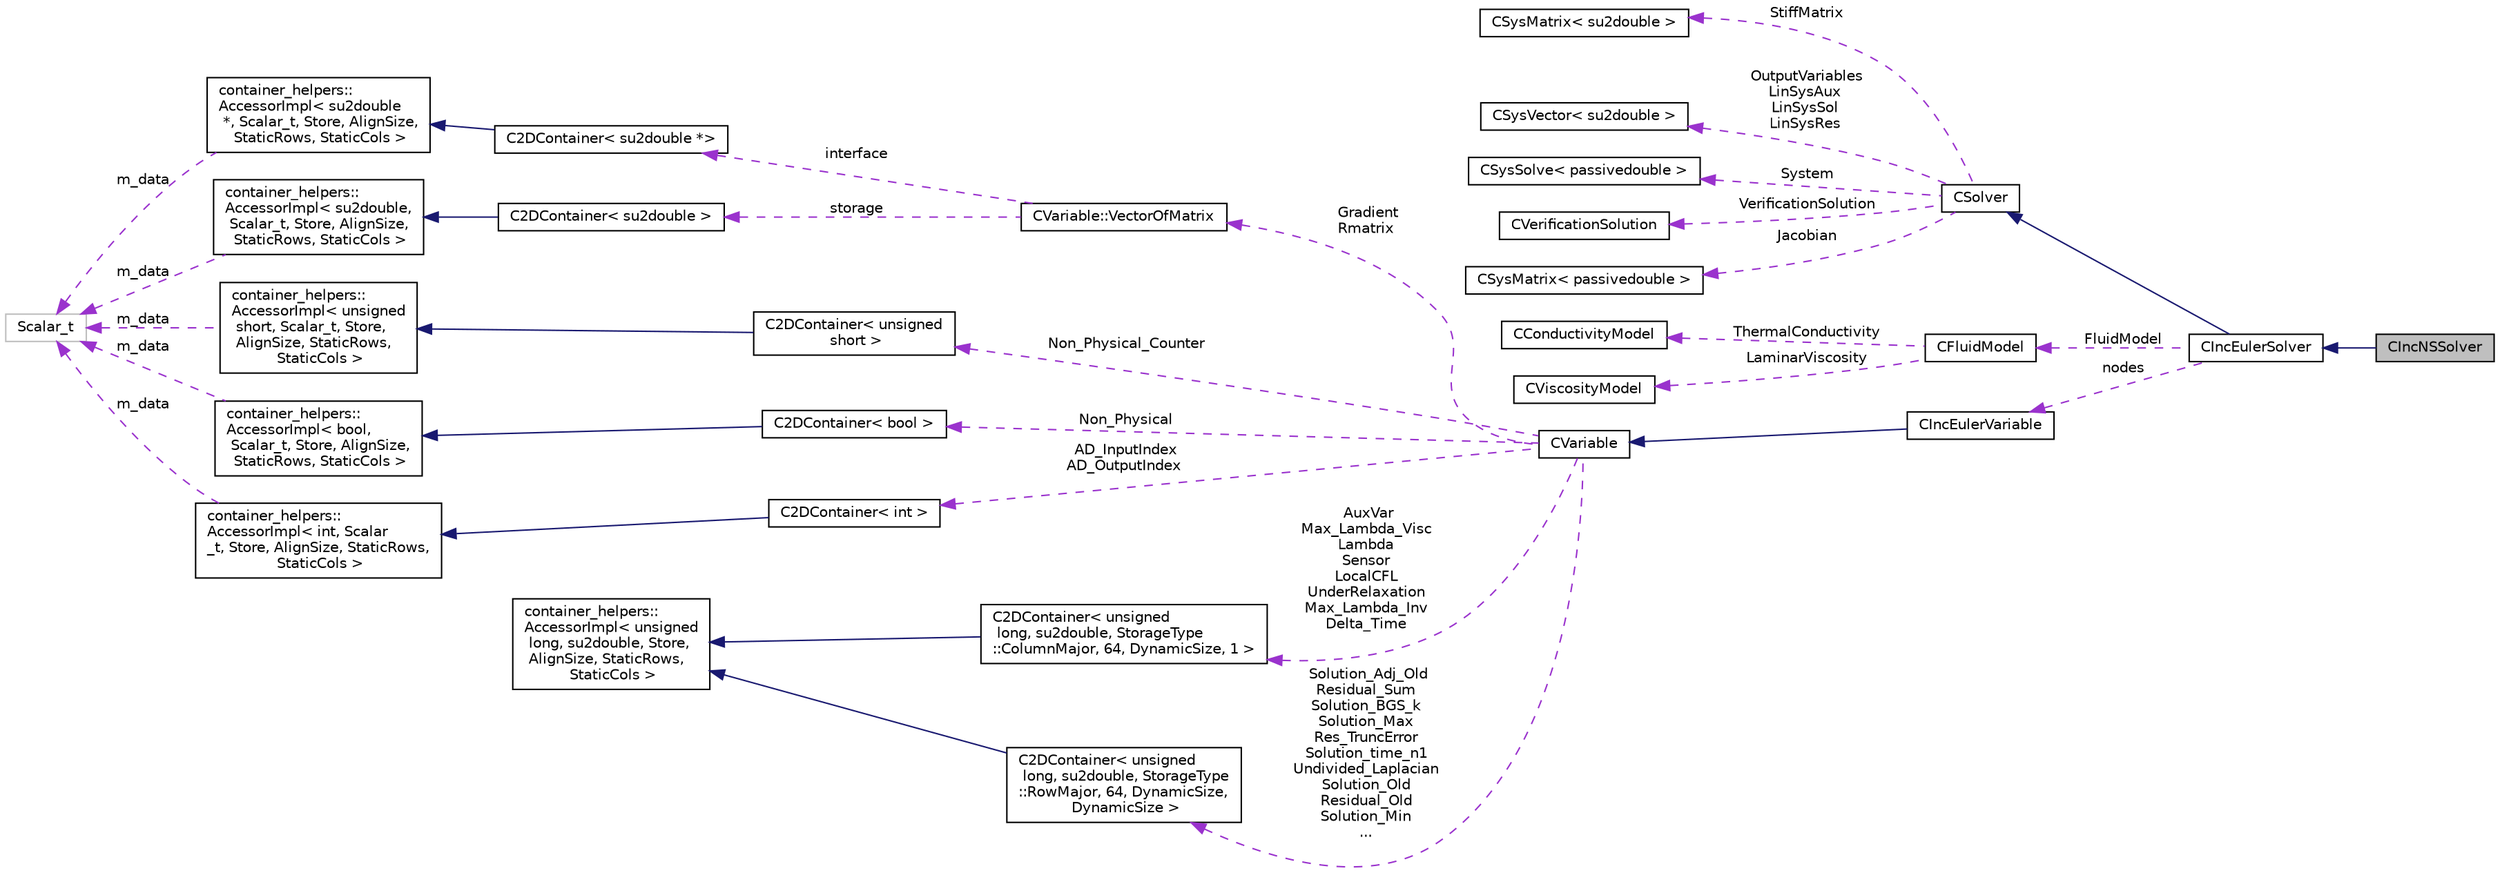 digraph "CIncNSSolver"
{
  edge [fontname="Helvetica",fontsize="10",labelfontname="Helvetica",labelfontsize="10"];
  node [fontname="Helvetica",fontsize="10",shape=record];
  rankdir="LR";
  Node3 [label="CIncNSSolver",height=0.2,width=0.4,color="black", fillcolor="grey75", style="filled", fontcolor="black"];
  Node4 -> Node3 [dir="back",color="midnightblue",fontsize="10",style="solid",fontname="Helvetica"];
  Node4 [label="CIncEulerSolver",height=0.2,width=0.4,color="black", fillcolor="white", style="filled",URL="$class_c_inc_euler_solver.html",tooltip="Main class for defining the incompressible Euler flow solver. "];
  Node5 -> Node4 [dir="back",color="midnightblue",fontsize="10",style="solid",fontname="Helvetica"];
  Node5 [label="CSolver",height=0.2,width=0.4,color="black", fillcolor="white", style="filled",URL="$class_c_solver.html",tooltip="Main class for defining the PDE solution, it requires a child class for each particular solver (Euler..."];
  Node6 -> Node5 [dir="back",color="darkorchid3",fontsize="10",style="dashed",label=" StiffMatrix" ,fontname="Helvetica"];
  Node6 [label="CSysMatrix\< su2double \>",height=0.2,width=0.4,color="black", fillcolor="white", style="filled",URL="$class_c_sys_matrix.html"];
  Node7 -> Node5 [dir="back",color="darkorchid3",fontsize="10",style="dashed",label=" OutputVariables\nLinSysAux\nLinSysSol\nLinSysRes" ,fontname="Helvetica"];
  Node7 [label="CSysVector\< su2double \>",height=0.2,width=0.4,color="black", fillcolor="white", style="filled",URL="$class_c_sys_vector.html"];
  Node8 -> Node5 [dir="back",color="darkorchid3",fontsize="10",style="dashed",label=" System" ,fontname="Helvetica"];
  Node8 [label="CSysSolve\< passivedouble \>",height=0.2,width=0.4,color="black", fillcolor="white", style="filled",URL="$class_c_sys_solve.html"];
  Node9 -> Node5 [dir="back",color="darkorchid3",fontsize="10",style="dashed",label=" VerificationSolution" ,fontname="Helvetica"];
  Node9 [label="CVerificationSolution",height=0.2,width=0.4,color="black", fillcolor="white", style="filled",URL="$class_c_verification_solution.html",tooltip="Class for holding verification PDE solutions, e.g., phi = phi(x,y,z,t), used for initial conditions..."];
  Node10 -> Node5 [dir="back",color="darkorchid3",fontsize="10",style="dashed",label=" Jacobian" ,fontname="Helvetica"];
  Node10 [label="CSysMatrix\< passivedouble \>",height=0.2,width=0.4,color="black", fillcolor="white", style="filled",URL="$class_c_sys_matrix.html"];
  Node11 -> Node4 [dir="back",color="darkorchid3",fontsize="10",style="dashed",label=" FluidModel" ,fontname="Helvetica"];
  Node11 [label="CFluidModel",height=0.2,width=0.4,color="black", fillcolor="white", style="filled",URL="$class_c_fluid_model.html",tooltip="Main class for defining the Thermo-Physical Model a child class for each particular Model (Ideal-Gas..."];
  Node12 -> Node11 [dir="back",color="darkorchid3",fontsize="10",style="dashed",label=" ThermalConductivity" ,fontname="Helvetica"];
  Node12 [label="CConductivityModel",height=0.2,width=0.4,color="black", fillcolor="white", style="filled",URL="$class_c_conductivity_model.html"];
  Node13 -> Node11 [dir="back",color="darkorchid3",fontsize="10",style="dashed",label=" LaminarViscosity" ,fontname="Helvetica"];
  Node13 [label="CViscosityModel",height=0.2,width=0.4,color="black", fillcolor="white", style="filled",URL="$class_c_viscosity_model.html",tooltip="Main class for defining the Transport-Physical Model a child class for each particular Model (Power l..."];
  Node14 -> Node4 [dir="back",color="darkorchid3",fontsize="10",style="dashed",label=" nodes" ,fontname="Helvetica"];
  Node14 [label="CIncEulerVariable",height=0.2,width=0.4,color="black", fillcolor="white", style="filled",URL="$class_c_inc_euler_variable.html",tooltip="Class for defining the variables of the incompressible Euler solver. "];
  Node15 -> Node14 [dir="back",color="midnightblue",fontsize="10",style="solid",fontname="Helvetica"];
  Node15 [label="CVariable",height=0.2,width=0.4,color="black", fillcolor="white", style="filled",URL="$class_c_variable.html",tooltip="Main class for defining the variables. "];
  Node16 -> Node15 [dir="back",color="darkorchid3",fontsize="10",style="dashed",label=" Gradient\nRmatrix" ,fontname="Helvetica"];
  Node16 [label="CVariable::VectorOfMatrix",height=0.2,width=0.4,color="black", fillcolor="white", style="filled",URL="$struct_c_variable_1_1_vector_of_matrix.html"];
  Node17 -> Node16 [dir="back",color="darkorchid3",fontsize="10",style="dashed",label=" interface" ,fontname="Helvetica"];
  Node17 [label="C2DContainer\< su2double *\>",height=0.2,width=0.4,color="black", fillcolor="white", style="filled",URL="$class_c2_d_container.html"];
  Node18 -> Node17 [dir="back",color="midnightblue",fontsize="10",style="solid",fontname="Helvetica"];
  Node18 [label="container_helpers::\lAccessorImpl\< su2double\l *, Scalar_t, Store, AlignSize,\l StaticRows, StaticCols \>",height=0.2,width=0.4,color="black", fillcolor="white", style="filled",URL="$classcontainer__helpers_1_1_accessor_impl.html"];
  Node19 -> Node18 [dir="back",color="darkorchid3",fontsize="10",style="dashed",label=" m_data" ,fontname="Helvetica"];
  Node19 [label="Scalar_t",height=0.2,width=0.4,color="grey75", fillcolor="white", style="filled"];
  Node20 -> Node16 [dir="back",color="darkorchid3",fontsize="10",style="dashed",label=" storage" ,fontname="Helvetica"];
  Node20 [label="C2DContainer\< su2double \>",height=0.2,width=0.4,color="black", fillcolor="white", style="filled",URL="$class_c2_d_container.html"];
  Node21 -> Node20 [dir="back",color="midnightblue",fontsize="10",style="solid",fontname="Helvetica"];
  Node21 [label="container_helpers::\lAccessorImpl\< su2double,\l Scalar_t, Store, AlignSize,\l StaticRows, StaticCols \>",height=0.2,width=0.4,color="black", fillcolor="white", style="filled",URL="$classcontainer__helpers_1_1_accessor_impl.html"];
  Node19 -> Node21 [dir="back",color="darkorchid3",fontsize="10",style="dashed",label=" m_data" ,fontname="Helvetica"];
  Node22 -> Node15 [dir="back",color="darkorchid3",fontsize="10",style="dashed",label=" Non_Physical_Counter" ,fontname="Helvetica"];
  Node22 [label="C2DContainer\< unsigned\l short \>",height=0.2,width=0.4,color="black", fillcolor="white", style="filled",URL="$class_c2_d_container.html"];
  Node23 -> Node22 [dir="back",color="midnightblue",fontsize="10",style="solid",fontname="Helvetica"];
  Node23 [label="container_helpers::\lAccessorImpl\< unsigned\l short, Scalar_t, Store,\l AlignSize, StaticRows,\l StaticCols \>",height=0.2,width=0.4,color="black", fillcolor="white", style="filled",URL="$classcontainer__helpers_1_1_accessor_impl.html"];
  Node19 -> Node23 [dir="back",color="darkorchid3",fontsize="10",style="dashed",label=" m_data" ,fontname="Helvetica"];
  Node24 -> Node15 [dir="back",color="darkorchid3",fontsize="10",style="dashed",label=" AuxVar\nMax_Lambda_Visc\nLambda\nSensor\nLocalCFL\nUnderRelaxation\nMax_Lambda_Inv\nDelta_Time" ,fontname="Helvetica"];
  Node24 [label="C2DContainer\< unsigned\l long, su2double, StorageType\l::ColumnMajor, 64, DynamicSize, 1 \>",height=0.2,width=0.4,color="black", fillcolor="white", style="filled",URL="$class_c2_d_container.html"];
  Node25 -> Node24 [dir="back",color="midnightblue",fontsize="10",style="solid",fontname="Helvetica"];
  Node25 [label="container_helpers::\lAccessorImpl\< unsigned\l long, su2double, Store,\l AlignSize, StaticRows,\l StaticCols \>",height=0.2,width=0.4,color="black", fillcolor="white", style="filled",URL="$classcontainer__helpers_1_1_accessor_impl.html"];
  Node26 -> Node15 [dir="back",color="darkorchid3",fontsize="10",style="dashed",label=" Non_Physical" ,fontname="Helvetica"];
  Node26 [label="C2DContainer\< bool \>",height=0.2,width=0.4,color="black", fillcolor="white", style="filled",URL="$class_c2_d_container.html"];
  Node27 -> Node26 [dir="back",color="midnightblue",fontsize="10",style="solid",fontname="Helvetica"];
  Node27 [label="container_helpers::\lAccessorImpl\< bool,\l Scalar_t, Store, AlignSize,\l StaticRows, StaticCols \>",height=0.2,width=0.4,color="black", fillcolor="white", style="filled",URL="$classcontainer__helpers_1_1_accessor_impl.html"];
  Node19 -> Node27 [dir="back",color="darkorchid3",fontsize="10",style="dashed",label=" m_data" ,fontname="Helvetica"];
  Node28 -> Node15 [dir="back",color="darkorchid3",fontsize="10",style="dashed",label=" AD_InputIndex\nAD_OutputIndex" ,fontname="Helvetica"];
  Node28 [label="C2DContainer\< int \>",height=0.2,width=0.4,color="black", fillcolor="white", style="filled",URL="$class_c2_d_container.html"];
  Node29 -> Node28 [dir="back",color="midnightblue",fontsize="10",style="solid",fontname="Helvetica"];
  Node29 [label="container_helpers::\lAccessorImpl\< int, Scalar\l_t, Store, AlignSize, StaticRows,\l StaticCols \>",height=0.2,width=0.4,color="black", fillcolor="white", style="filled",URL="$classcontainer__helpers_1_1_accessor_impl.html"];
  Node19 -> Node29 [dir="back",color="darkorchid3",fontsize="10",style="dashed",label=" m_data" ,fontname="Helvetica"];
  Node30 -> Node15 [dir="back",color="darkorchid3",fontsize="10",style="dashed",label=" Solution_Adj_Old\nResidual_Sum\nSolution_BGS_k\nSolution_Max\nRes_TruncError\nSolution_time_n1\nUndivided_Laplacian\nSolution_Old\nResidual_Old\nSolution_Min\n..." ,fontname="Helvetica"];
  Node30 [label="C2DContainer\< unsigned\l long, su2double, StorageType\l::RowMajor, 64, DynamicSize,\l DynamicSize \>",height=0.2,width=0.4,color="black", fillcolor="white", style="filled",URL="$class_c2_d_container.html"];
  Node25 -> Node30 [dir="back",color="midnightblue",fontsize="10",style="solid",fontname="Helvetica"];
}
